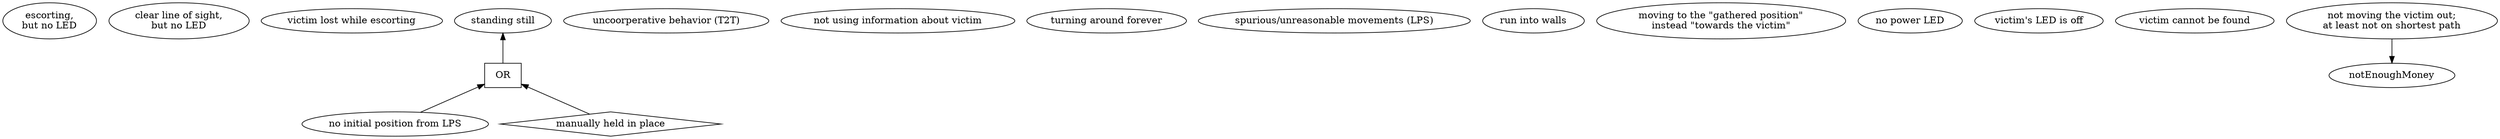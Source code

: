 digraph somegraph {
escortNoLed[label="escorting,\nbut no LED"];


seeNoLed[label="clear line of sight,\nbut no LED"];


victimLost[label="victim lost while escorting"];


standingStill[label="standing still"];
standingStill -> standingStillOr [dir=back];
standingStillOr[label="OR", shape=box];
noInitialLps[label="no initial position from LPS"];
standingStillOr -> noInitialLps [dir=back];
tinBotsHeld[label="manually held in place", shape=diamond];
standingStillOr -> tinBotsHeld [dir=back];


incoorperative[label="uncoorperative behavior (T2T)"];


ignoreVictim[label="not using information about victim"];


spin[label="turning around forever"];


jerk[label="spurious/unreasonable movements (LPS)"];


bump[label="run into walls"];


goWrong[label="moving to the \"gathered position\"\ninstead \"towards the victim\""];


powerNoLed[label="no power LED"];


victimSilent[label="victim's LED is off"];


victim404[label="victim cannot be found"];


noEscort[label="not moving the victim out;\nat least not on shortest path"];
noEscort -> notEnoughMoney; // Dies ist ein Beispiel

}
